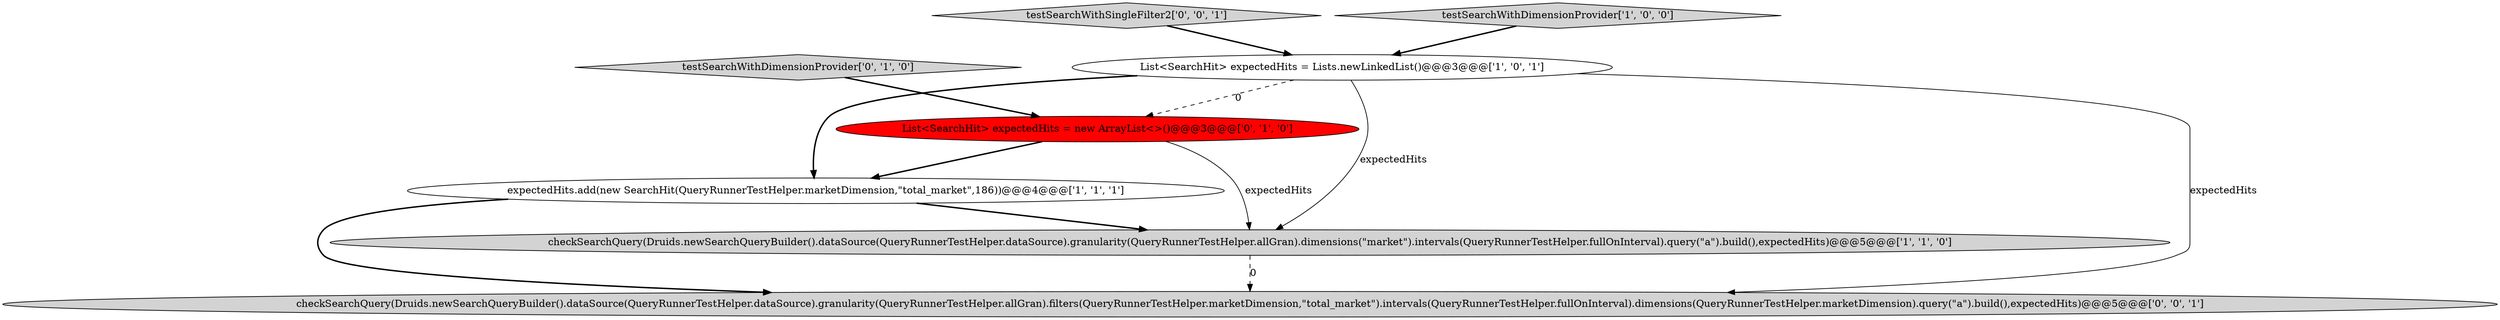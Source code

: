 digraph {
2 [style = filled, label = "List<SearchHit> expectedHits = Lists.newLinkedList()@@@3@@@['1', '0', '1']", fillcolor = white, shape = ellipse image = "AAA0AAABBB1BBB"];
7 [style = filled, label = "testSearchWithSingleFilter2['0', '0', '1']", fillcolor = lightgray, shape = diamond image = "AAA0AAABBB3BBB"];
3 [style = filled, label = "checkSearchQuery(Druids.newSearchQueryBuilder().dataSource(QueryRunnerTestHelper.dataSource).granularity(QueryRunnerTestHelper.allGran).dimensions(\"market\").intervals(QueryRunnerTestHelper.fullOnInterval).query(\"a\").build(),expectedHits)@@@5@@@['1', '1', '0']", fillcolor = lightgray, shape = ellipse image = "AAA0AAABBB1BBB"];
6 [style = filled, label = "checkSearchQuery(Druids.newSearchQueryBuilder().dataSource(QueryRunnerTestHelper.dataSource).granularity(QueryRunnerTestHelper.allGran).filters(QueryRunnerTestHelper.marketDimension,\"total_market\").intervals(QueryRunnerTestHelper.fullOnInterval).dimensions(QueryRunnerTestHelper.marketDimension).query(\"a\").build(),expectedHits)@@@5@@@['0', '0', '1']", fillcolor = lightgray, shape = ellipse image = "AAA0AAABBB3BBB"];
1 [style = filled, label = "expectedHits.add(new SearchHit(QueryRunnerTestHelper.marketDimension,\"total_market\",186))@@@4@@@['1', '1', '1']", fillcolor = white, shape = ellipse image = "AAA0AAABBB1BBB"];
4 [style = filled, label = "testSearchWithDimensionProvider['0', '1', '0']", fillcolor = lightgray, shape = diamond image = "AAA0AAABBB2BBB"];
0 [style = filled, label = "testSearchWithDimensionProvider['1', '0', '0']", fillcolor = lightgray, shape = diamond image = "AAA0AAABBB1BBB"];
5 [style = filled, label = "List<SearchHit> expectedHits = new ArrayList<>()@@@3@@@['0', '1', '0']", fillcolor = red, shape = ellipse image = "AAA1AAABBB2BBB"];
1->3 [style = bold, label=""];
2->3 [style = solid, label="expectedHits"];
5->1 [style = bold, label=""];
2->5 [style = dashed, label="0"];
3->6 [style = dashed, label="0"];
1->6 [style = bold, label=""];
5->3 [style = solid, label="expectedHits"];
2->6 [style = solid, label="expectedHits"];
4->5 [style = bold, label=""];
7->2 [style = bold, label=""];
2->1 [style = bold, label=""];
0->2 [style = bold, label=""];
}
